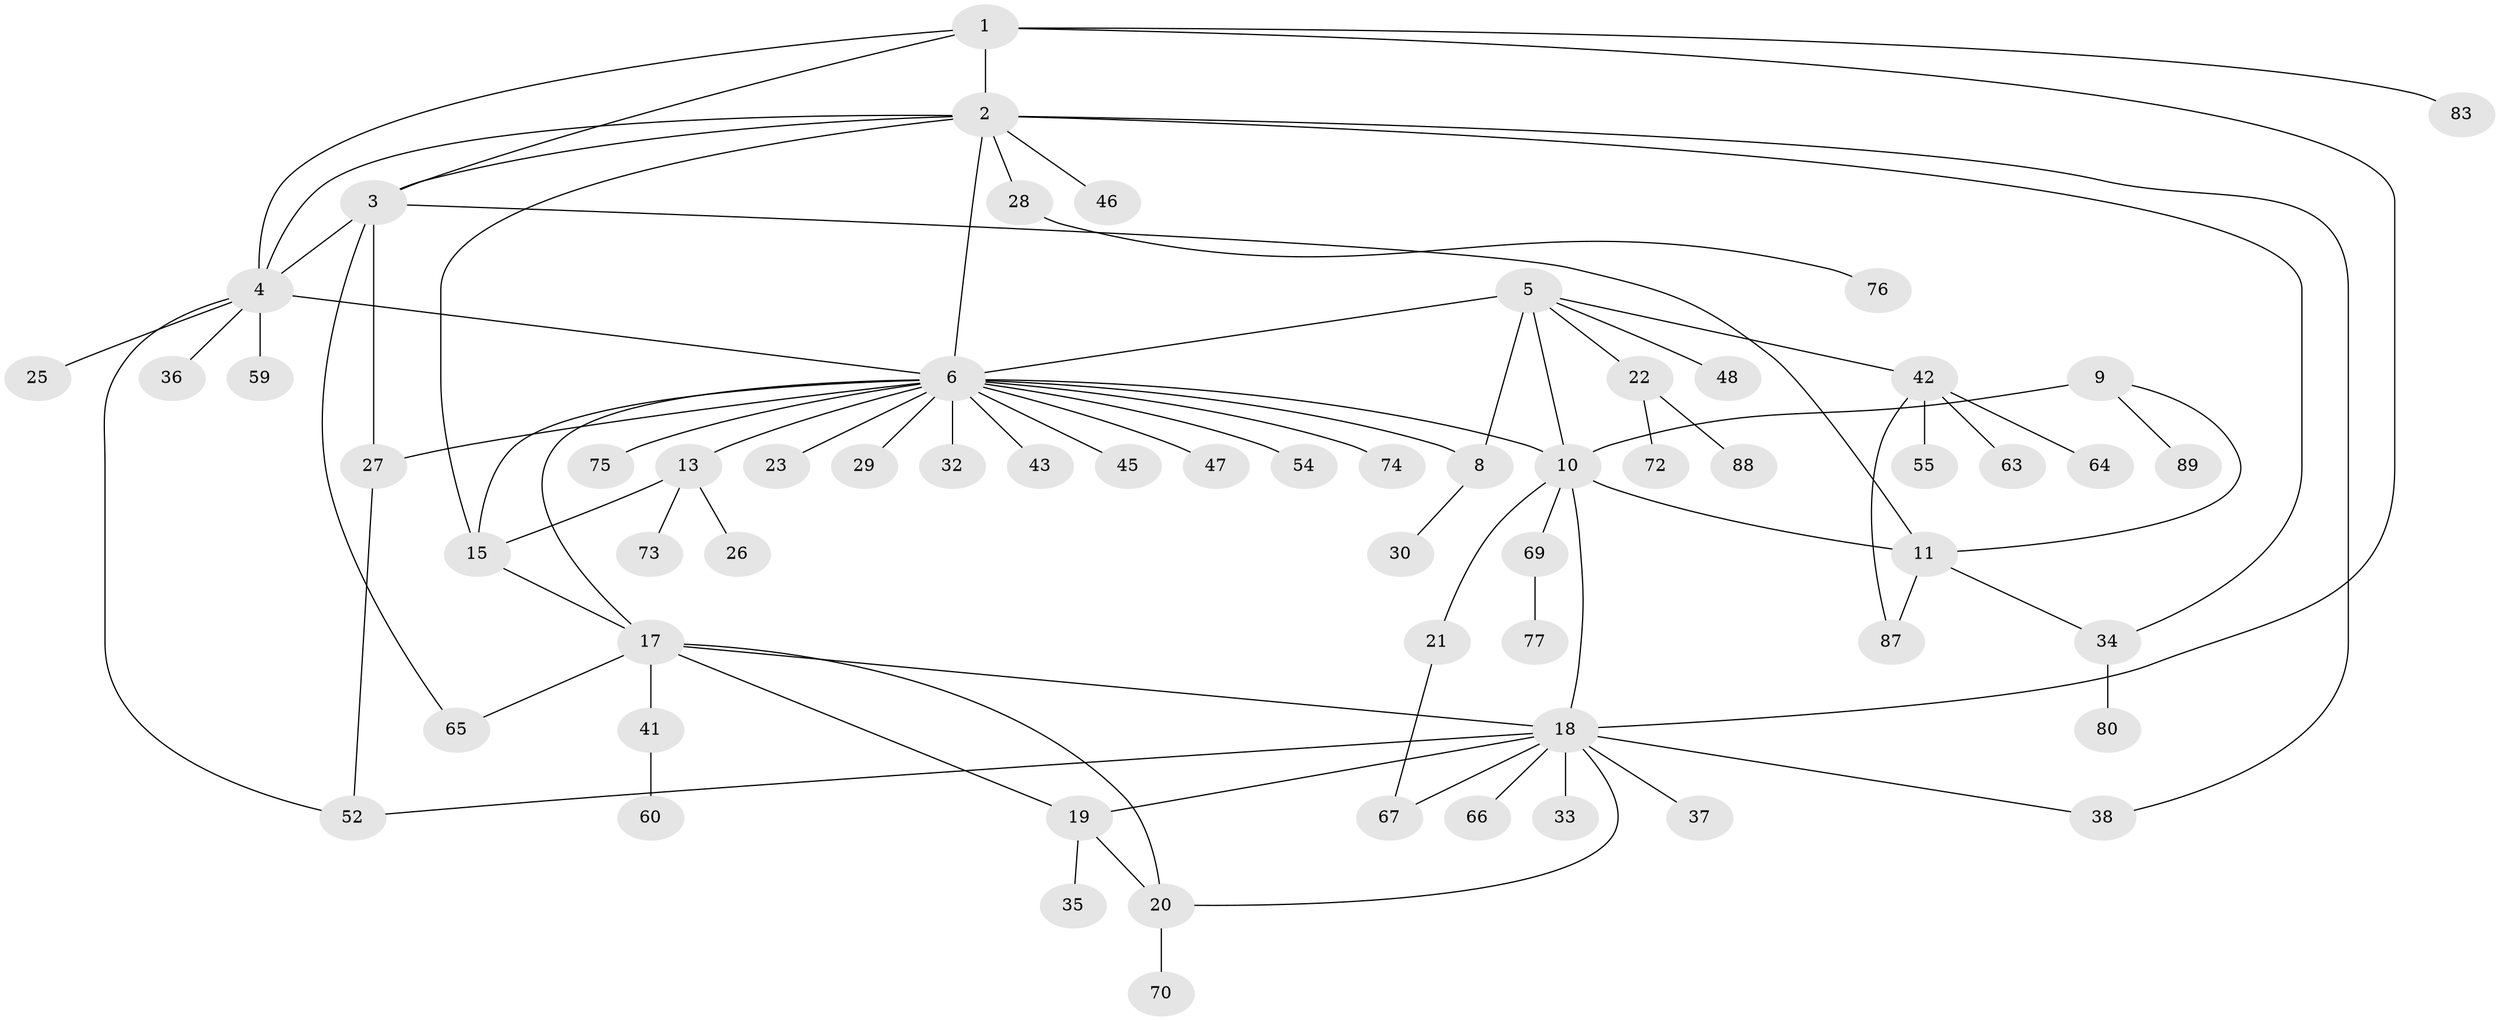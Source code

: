 // original degree distribution, {6: 0.056179775280898875, 10: 0.011235955056179775, 8: 0.02247191011235955, 7: 0.02247191011235955, 13: 0.011235955056179775, 3: 0.10112359550561797, 5: 0.033707865168539325, 4: 0.033707865168539325, 9: 0.011235955056179775, 12: 0.011235955056179775, 2: 0.19101123595505617, 1: 0.4943820224719101}
// Generated by graph-tools (version 1.1) at 2025/11/02/27/25 16:11:34]
// undirected, 62 vertices, 85 edges
graph export_dot {
graph [start="1"]
  node [color=gray90,style=filled];
  1 [super="+85"];
  2 [super="+68"];
  3 [super="+53"];
  4 [super="+79"];
  5 [super="+7"];
  6 [super="+14"];
  8 [super="+61"];
  9;
  10 [super="+12"];
  11 [super="+50"];
  13 [super="+16"];
  15 [super="+51"];
  17 [super="+71"];
  18 [super="+82"];
  19 [super="+31"];
  20 [super="+24"];
  21 [super="+84"];
  22 [super="+62"];
  23 [super="+86"];
  25;
  26 [super="+44"];
  27 [super="+39"];
  28 [super="+40"];
  29;
  30;
  32;
  33;
  34 [super="+49"];
  35;
  36;
  37;
  38;
  41 [super="+57"];
  42 [super="+56"];
  43;
  45;
  46;
  47;
  48 [super="+58"];
  52 [super="+81"];
  54;
  55;
  59;
  60;
  63;
  64;
  65;
  66;
  67;
  69 [super="+78"];
  70;
  72;
  73;
  74;
  75;
  76;
  77;
  80;
  83;
  87;
  88;
  89;
  1 -- 2;
  1 -- 3;
  1 -- 4;
  1 -- 18;
  1 -- 83;
  2 -- 3;
  2 -- 4;
  2 -- 6;
  2 -- 15;
  2 -- 28;
  2 -- 34;
  2 -- 38;
  2 -- 46;
  3 -- 4;
  3 -- 11;
  3 -- 65;
  3 -- 27;
  4 -- 25;
  4 -- 36;
  4 -- 59;
  4 -- 6;
  4 -- 52;
  5 -- 6 [weight=2];
  5 -- 8 [weight=2];
  5 -- 22;
  5 -- 42;
  5 -- 48;
  5 -- 10;
  6 -- 8;
  6 -- 17;
  6 -- 27;
  6 -- 29;
  6 -- 32;
  6 -- 43;
  6 -- 45;
  6 -- 74;
  6 -- 75;
  6 -- 13 [weight=2];
  6 -- 47;
  6 -- 15;
  6 -- 54;
  6 -- 23;
  6 -- 10;
  8 -- 30;
  9 -- 10 [weight=2];
  9 -- 11;
  9 -- 89;
  10 -- 11 [weight=2];
  10 -- 21;
  10 -- 18;
  10 -- 69;
  11 -- 87;
  11 -- 34;
  13 -- 15 [weight=2];
  13 -- 73;
  13 -- 26;
  15 -- 17;
  17 -- 18;
  17 -- 19;
  17 -- 20;
  17 -- 41;
  17 -- 65;
  18 -- 19;
  18 -- 20;
  18 -- 33;
  18 -- 37;
  18 -- 38;
  18 -- 52;
  18 -- 66;
  18 -- 67;
  19 -- 20;
  19 -- 35;
  20 -- 70;
  21 -- 67;
  22 -- 72;
  22 -- 88;
  27 -- 52;
  28 -- 76;
  34 -- 80;
  41 -- 60;
  42 -- 55;
  42 -- 63;
  42 -- 64;
  42 -- 87;
  69 -- 77;
}
